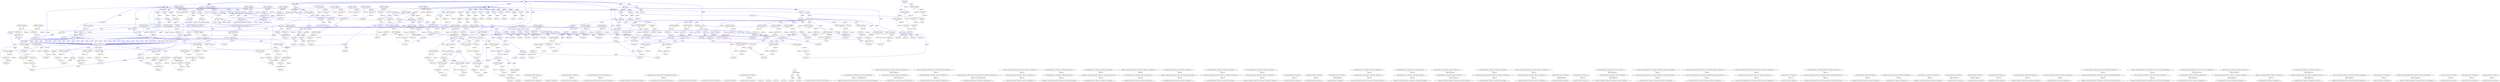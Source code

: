 digraph G
{
rankdir=BT;
node[color=black,fontsize=12];
"FIA_ATD.1"
"FIA_UAU.6"
"FIA_UAU.5"
"FIA_UAU.4"
"FIA_UAU.3"
"FIA_UAU.2"
"FIA_SOS.2"
"FMT_SAE.1"
"FIA_SOS"
"FIA_USB"
"FIA_ATD"
"FIA_UAU.1"
"FIA_UAU"
"FIA_AFL.1"
"FIA_AFL"
"FDP_UIT.3"
"FIA_SOS.1"
"FMT_SMF.1"
"FPT_ITC.1"
"FMT_REV.1"
"FMT_REV"
"FMT_MTD.3"
"FMT_MTD.2"
"FMT_MSA.4"
"FIA_UAU.7"
"FMT_MSA.1"
"FIA_UID.2"
"FMT_SMF"
"FMT_SMR.1"
"FMT_SMR"
"FMT_MOF.1"
"FMT_MOF"
"FIA_USB.1"
"FDP_UCT"
"FMT_MSA.2"
"FDP_IFF.1"
"FDP_UIT.2"
"FTP_ITC.1"
"FTP_ITC"
"FTP"
"FDP_IFF.6"
"FDP_IFF.5"
"FTP_TRP.1"
"FDP_IFF.2"
"FPT_TDC"
"FDP_IFC.2"
"FDP_IFC.1"
"FDP_IFC"
"FDP_ETC.2"
"FDP_ETC.1"
"FDP_ETC"
"FDP_DAU.2"
"FDP_IFF.3"
"FDP_RIP.1"
"FMT_SMR.2"
"FDP_SDI.2"
"FDP_SDI.1"
"FDP_SDI"
"FDP_ROL.2"
"FDP_ROL.1"
"FTP_TRP"
"FDP_RIP.2"
"FDP_UCT.1"
"FDP_RIP"
"FDP_ITT.1"
"FDP_ITT.4"
"FDP_ITT.3"
"FDP_ITT.2"
"FDP_ITT"
"FPT_TDC.1"
"FDP_ROL"
"FAU_STG.2_a"
"FCO_NRO.2_a"
"FCO_NRO.1_depends"
"FCO_NRO.1_a"
"FAU_STG.4_depends"
"FAU_STG.4_a"
"FAU_STG.3_depends"
"FMT_SAE"
"FAU_STG.2_depends"
"FCO_NRR.1_depends"
"FAU_STG.1_depends"
"FAU_STG.1_a"
"FAU_GEN.1(FMT_MTD.1->FAU_GEN.1)"
"FMT_MTD.1(FMT_MTD.1->FAU_GEN.1)"
"(FMT_MTD.1->FAU_GEN.1)"
"FMT_MTD.1(FAU_GEN.1->FMT_MTD.1)"
"FAU_STG.3_a"
"[FCS_CKM.2 OR FCS_COP.1]([FCS_CKM.2 OR FCS_COP.1]->FCS_CKM.4)"
"([FDP_ITC.1 OR FDP_ITC.2 OR FCS_CKM.1]->FCS_CKM.4)"
"[FDP_ITC.1 OR FDP_ITC.2 OR FCS_CKM.1]"
"FCS_CKM.2_depends"
"FCS_CKM.2_a"
"[FCS_CKM.2 OR FCS_COP.1](FCS_CKM.4->[FCS_CKM.2 OR FCS_COP.1])"
"FCS_CKM.4(FCS_CKM.4->[FCS_CKM.2 OR FCS_COP.1])"
"FCO_NRO.2_depends"
"FCS_CKM.4([FCS_CKM.2 OR FCS_COP.1]->FCS_CKM.4)"
"FCO_NRR.1_a"
"([FCS_CKM.2 OR FCS_COP.1]->FCS_CKM.4)"
"[FCS_CKM.2 OR FCS_COP.1]"
"FCS_CKM.1_depends"
"FCS_CKM.1_a"
"FCO_NRR.2_depends"
"FCO_NRR.2_a"
"FAU_SEL.1_depends"
"(FCS_CKM.4->[FCS_CKM.2 OR FCS_COP.1])"
"FPR_PSE.2"
"FAU_GEN.1(FAU_GEN.1->FMT_MTD.1)"
"FPR_UNO.3"
"FPR_UNO.2"
"FPR_UNO.1"
"FPR_UNO"
"FPR_UNL.1"
"FPT_FLS"
"FPR_PSE.3"
"FPT_FLS.1"
"FPR_PSE.1"
"FPR_PSE"
"FPR_ANO.2"
"FPR_ANO.1"
"FPR_ANO"
"FPR"
"FMT_SMR.3"
"FPR_UNL"
"FAU_SAA.2_depends"
"FMT_MSA.3"
"FAU_SEL.1_a"
"FAU_SAR.3_depends"
"FAU_SAR.3_a"
"FAU_SAR.2_depends"
"FAU_SAR.2_a"
"FPR_UNO.4"
"FAU_SAR.1_a"
"(FAU_GEN.1->FMT_MTD.1)"
"FAU_SAA.2_a"
"FAU_SAA.1_depends"
"FAU_SAA.1_a"
"FAU_GEN.1(FIA_UID.1->FAU_GEN.1)"
"FPT_ITC"
"FPT_ITA.1"
"FPT_ITA"
"FAU_SAR.1_depends"
"FTA_LSA"
"FTA_SSL.3"
"FTA_SSL.2"
"FTA_SSL.1"
"FTA_SSL"
"FTA_MCS.2"
"FTA_MCS.1"
"FDP_DAU.1"
"FTA_LSA.1"
"FTA_TAB.1"
"FTA"
"FRU_RSA.2"
"FRU_RSA.1"
"FRU_RSA"
"FRU_PRS.2"
"FRU_PRS.1"
"FTA_MCS"
"FTR_ITC.1"
"FAU_ARP.1_a"
"FPT_TRP.1"
"FPT_TRP"
"FTP_TPR.1"
"FTP_TPR"
"ADV_SPM.1"
"FTA_SSL.4"
"ADV"
"FTA_TAB"
"FTR_ITC"
"FTR"
"FTA_TSE.1"
"FTA_TSE"
"FTA_TAH.1"
"FTA_TAH"
"FRU_FLT.1"
"ADV_SPM"
"FPT_PHP"
"FRU_PRS"
"FPT_RCV.3"
"FPT_RCV.2"
"FPT_RCV.1"
"FPT_RCV"
"FPT_PHP.3"
"A"
"FPT_PHP.1"
"AGD"
"FPT_ITT.3"
"FPT_ITT.2"
"FPT_ITT.1"
"FPT_ITT"
"FPT_ITI.2"
"FPT_ITI.1"
"FPT_ITI"
"FPT_PHP.2"
"FPT_TEE"
"FAU_GEN.1_depends"
"FRU_FLT"
"FRU"
"FPT_TST.1"
"FPT_TST"
"FPT_TRC.1"
"FPT_RCV.4"
"FPT_TEE.1"
"FRU_FLT.2"
"FPT_SSP.2"
"FPT_SSP.1"
"FPT_SSP"
"FPT_RPL.1"
"FPT_RPL"
"AGD_OPE.1"
"AGD_OPE"
"FPT_TRC"
"FAU_STG.3"
"FAU_SEL"
"FCO_NRR.1"
"FCO_NRR"
"FCO_NRO.2"
"FCO_NRO.1"
"FCO_NRO"
"FCS"
"FAU_STG.4"
"FCS_CKM"
"FAU_STG.2"
"FAU_STG.1"
"FAU_STG"
"FMT_MTD.1"
"FMT_MTD"
"FMT"
"FAU_ARP.1_depends"
"FCO"
"FDP_ITC.1"
"(FCS_CKM.4->[FDP_ITC.1 OR FDP_ITC.2 OR FCS_CKM.1])"
"FMT_MSA"
"FDP_ACF.1"
"FDP_ACF"
"FDP_ACC.2"
"FDP_ACC.1"
"FCO_NRR.2"
"FDP_ITC.2"
"FAU_SAR.3"
"FDP_ITC"
"FCS_COP.1"
"FCS_COP"
"FCS_CKM.4"
"FCS_CKM.3"
"FCS_CKM.2"
"FCS_CKM.1"
"FDP_ACC"
"FIA_UID.1(FIA_UID.1->FAU_GEN.1)"
"FAU_SEL.1"
"FAU"
"FDP_UIT.1"
"FDP_UIT"
"FDP_IFF.4"
"FDP_IFF"
"FPT_ITT"->"FPT"[color=blue,label="approx"];
"FPT_ITI"->"FPT"[color=blue,label="approx"];
"FPT_ITC"->"FPT"[color=blue,label="approx"];
"FPT_ITA"->"FPT"[color=blue,label="approx"];
"FPR_UNL"->"FPR"[color=blue,label="approx"];
"FDP_IFF.2"->"FDP_IFF.1"[color=blue,label="approx"];
"FPT_FLS"->"FPT"[color=blue,label="approx"];
"FPR_UNO"->"FPR"[color=blue,label="approx"];
"FDP_IFC.1"->"FDP_IFC"[color=blue,label="approx"];
"[FDP_ACC.1 OR FDP_IFC.1]"->"FDP_ACC.1"[color=blue,label="approx"];
"[FDP_ACC.1 OR FDP_IFC.1]"->"FDP_IFC.1"[color=blue,label="approx"];
"FDP_ETC.1_depends"->"[FDP_ACC.1 OR FDP_IFC.1]"[color=blue,label="approx"];
"FDP_ETC.2"->"FDP_ETC"[color=blue,label="approx"];
"FPT_TST"->"FPT"[color=blue,label="approx"];
"FPT_TRC"->"FPT"[color=blue,label="approx"];
"FPT_TEE"->"FPT"[color=blue,label="approx"];
"[FDP_ACC.1 OR FDP_IFC.1]"->"FDP_ACC.1"[color=blue,label="approx"];
"FDP_IFC.1_depends"->"FDP_IFF.1"[color=blue,label="approx"];
"FDP_ETC.2_depends"->"[FDP_ACC.1 OR FDP_IFC.1]"[color=blue,label="approx"];
"FDP_IFF.1"->"FDP_IFF"[color=blue,label="approx"];
"FPT_SSP"->"FPT"[color=blue,label="approx"];
"FPT_RPL"->"FPT"[color=blue,label="approx"];
"AGD_OPE"->"AGD"[color=blue,label="approx"];
"FPR_PSE"->"FPR"[color=blue,label="approx"];
"FDP_IFC.2"->"FDP_IFC.1"[color=blue,label="approx"];
"AGD"->"A"[color=blue,label="approx"];
"FPT_RCV"->"FPT"[color=blue,label="approx"];
"FPT_PHP"->"FPT"[color=blue,label="approx"];
"FDP_IFC.2_depends"->"FDP_IFF.1"[color=blue,label="approx"];
"[FDP_ACC.1 OR FDP_IFC.1]"->"FDP_IFC.1"[color=blue,label="approx"];
"[FDP_ACC.1 OR FDP_IFC.1]"->"FDP_ACC.1"[color=blue,label="approx"];
"FMT_MOF"->"FMT"[color=blue,label="approx"];
"FDP_ITT"->"FDP"[color=blue,label="approx"];
"[FDP_ACC.1 OR FDP_IFC.1]"->"FDP_ACC.1"[color=blue,label="approx"];
"[FDP_ACC.1 OR FDP_IFC.1]"->"FDP_IFC.1"[color=blue,label="approx"];
"FPT_TDC"->"FPT"[color=blue,label="approx"];
"FTP_TRP"->"FTP"[color=blue,label="approx"];
"FDP_ITC.2"->"FDP_ITC"[color=blue,label="approx"];
"FTP_ITC"->"FTP"[color=blue,label="approx"];
"FDP_ROL"->"FDP"[color=blue,label="approx"];
"FDP_IFC"->"FDP"[color=blue,label="approx"];
"FDP_ITC.1"->"FDP_ITC"[color=blue,label="approx"];
"[FDP_ACC.1 OR FDP_IFC.1]"->"FDP_IFC.1"[color=blue,label="approx"];
"[FTP_ITC.1 OR FTP_TRP.1]"->"FTP_ITC.1"[color=blue,label="approx"];
"[FTP_ITC.1 OR FTP_TRP.1]"->"FTP_TRP.1"[color=blue,label="approx"];
"FDP_ETC"->"FDP"[color=blue,label="approx"];
"FDP_DAU"->"FDP"[color=blue,label="approx"];
"FMT_MSA"->"FMT"[color=blue,label="approx"];
"FDP_ACF"->"FDP"[color=blue,label="approx"];
"FDP_ACC"->"FDP"[color=blue,label="approx"];
"FDP_ITC"->"FDP"[color=blue,label="approx"];
"FTP"->"F"[color=blue,label="approx"];
"FDP_IFF.5"->"FDP_IFF.4"[color=blue,label="approx"];
"FPR"->"F"[color=blue,label="approx"];
"FDP_IFF.3"->"FDP_IFF"[color=blue,label="approx"];
"FMT_SAE"->"FMT"[color=blue,label="approx"];
"FMT_REV"->"FMT"[color=blue,label="approx"];
"FMT_SMF"->"FMT"[color=blue,label="approx"];
"FDP_IFF.3_depends"->"FDP_IFC.1"[color=blue,label="approx"];
"FDP_IFF.4"->"FDP_IFF.3"[color=blue,label="approx"];
"FMT_SMR"->"FMT"[color=blue,label="approx"];
"FDP_RIP"->"FDP"[color=blue,label="approx"];
"FDP_IFF.4_depends"->"FDP_IFC.1"[color=blue,label="approx"];
"FPR_ANO"->"FPR"[color=blue,label="approx"];
"FIA_SOS"->"FIA"[color=blue,label="approx"];
"FIA_ATD"->"FIA"[color=blue,label="approx"];
"FIA_UAU"->"FIA"[color=blue,label="approx"];
"FDP_IFF.5_depends"->"FDP_IFC.1"[color=blue,label="approx"];
"FDP_IFF.6"->"FDP_IFF"[color=blue,label="approx"];
"FIA_AFL"->"FIA"[color=blue,label="approx"];
"FDP_UCT"->"FDP"[color=blue,label="approx"];
"FDP_SDI"->"FDP"[color=blue,label="approx"];
"FDP_IFF.6_depends"->"FDP_IFC.1"[color=blue,label="approx"];
"FIA_USB"->"FIA"[color=blue,label="approx"];
"[FDP_ITC.1 OR FDP_ITC.2 OR FCS_CKM.1]"->"FDP_ITC.1"[color=blue,label="approx"];
"FTA_TAH"->"FTA"[color=blue,label="approx"];
"FAU_SAR.1_depends"->"FAU_GEN.1"[color=blue,label="approx"];
"[FCS_CKM.2 OR FCS_COP.1]"->"FCS_CKM.2"[color=blue,label="approx"];
"[FCS_CKM.2 OR FCS_COP.1]"->"FCS_COP.1"[color=blue,label="approx"];
"FAU_SAR.1"->"FAU_SAR"[color=blue,label="approx"];
"FCS_CKM.2"->"FCS_CKM"[color=blue,label="approx"];
"FAU_SAA.4"->"FAU_SAA.3"[color=blue,label="approx"];
"FCS_CKM.1"->"FCS_CKM"[color=blue,label="approx"];
"FAU_SAA.2_depends"->"FIA_UID.1"[color=blue,label="approx"];
"FCO_NRR.2_depends"->"FIA_UID.1"[color=blue,label="approx"];
"[FDP_ITC.1 OR FDP_ITC.2 OR FCS_CKM.1]"->"FDP_ITC.2"[color=blue,label="approx"];
"[FDP_ITC.1 OR FDP_ITC.2 OR FCS_CKM.1]"->"FCS_CKM.1"[color=blue,label="approx"];
"FAU_SAA.2"->"FAU_SAA"[color=blue,label="approx"];
"FCS_CKM.3"->"FCS_CKM"[color=blue,label="approx"];
"FAU_SAA.1_depends"->"FAU_GEN.1"[color=blue,label="approx"];
"FAU_SAA.1"->"FAU_SAA"[color=blue,label="approx"];
"[FDP_ITC.1 OR FDP_ITC.2 OR FCS_CKM.1]"->"FDP_ITC.1"[color=blue,label="approx"];
"[FDP_ITC.1 OR FDP_ITC.2 OR FCS_CKM.1]"->"FDP_ITC.2"[color=blue,label="approx"];
"FAU_SAA.3"->"FAU_SAA"[color=blue,label="approx"];
"FAU_STG.1"->"FAU_STG"[color=blue,label="approx"];
"FAU_STG.4"->"FAU_STG.3"[color=blue,label="approx"];
"FAU_STG.3"->"FAU_STG"[color=blue,label="approx"];
"FAU_STG.2_depends"->"FAU_GEN.1"[color=blue,label="approx"];
"FAU_STG.4_depends"->"FAU_STG.1"[color=blue,label="approx"];
"FCO_NRO.1"->"FCO_NRO"[color=blue,label="approx"];
"FAU_STG.2"->"FAU_STG.1"[color=blue,label="approx"];
"FAU_STG.1_depends"->"FAU_GEN.1"[color=blue,label="approx"];
"FAU_SAR.2"->"FAU_SAR"[color=blue,label="approx"];
"FCO_NRO.2"->"FCO_NRO.1"[color=blue,label="approx"];
"FAU_GEN.2"->"FAU_GEN"[color=blue,label="approx"];
"FCO_NRO.2_depends"->"FIA_UID.1"[color=blue,label="approx"];
"FCO_NRR.1"->"FCO_NRR"[color=blue,label="approx"];
"FAU_SEL.1"->"FAU_SEL"[color=blue,label="approx"];
"FAU_SAR.3_depends"->"FAU_SAR.1"[color=blue,label="approx"];
"FCO_NRR.1_depends"->"FIA_UID.1"[color=blue,label="approx"];
"FCO_NRR.2"->"FCO_NRR.1"[color=blue,label="approx"];
"FAU_SAR.3"->"FAU_SAR"[color=blue,label="approx"];
"FAU_SAR.2_depends"->"FAU_SAR.1"[color=blue,label="approx"];
"FCO_NRO.1_depends"->"FIA_UID.1"[color=blue,label="approx"];
"FDP_DAU.1"->"FDP_DAU"[color=blue,label="approx"];
"FTR"->"F"[color=blue,label="approx"];
"FDP_ACC.2_depends"->"FDP_ACF.1"[color=blue,label="approx"];
"FDP_ACF.1"->"FDP_ACF"[color=blue,label="approx"];
"FIA_UID"->"FIA"[color=blue,label="approx"];
"FTA_TSE"->"FTA"[color=blue,label="approx"];
"FCS_COP"->"FCS"[color=blue,label="approx"];
"FTA_TAB"->"FTA"[color=blue,label="approx"];
"[FDP_ITC.1 OR FDP_ITC.2 OR FCS_CKM.1]"->"FCS_CKM.1"[color=blue,label="approx"];
"FTA_MCS"->"FTA"[color=blue,label="approx"];
"FDP_ACC.2"->"FDP_ACC.1"[color=blue,label="approx"];
"FDP_DAU.2"->"FDP_DAU.1"[color=blue,label="approx"];
"FTA_LSA"->"FTA"[color=blue,label="approx"];
"FTA"->"F"[color=blue,label="approx"];
"FRU_RSA"->"FRU"[color=blue,label="approx"];
"FDP_DAU.2_depends"->"FIA_UID.1"[color=blue,label="approx"];
"FDP_ETC.1"->"FDP_ETC"[color=blue,label="approx"];
"FRU_PRS"->"FRU"[color=blue,label="approx"];
"FRU_FLT"->"FRU"[color=blue,label="approx"];
"FTA_SSL"->"FTA"[color=blue,label="approx"];
"[FDP_ITC.1 OR FDP_ITC.2 OR FCS_CKM.1]"->"FDP_ITC.2"[color=blue,label="approx"];
"FRU"->"F"[color=blue,label="approx"];
"FAU_GEN.1_depends"->"FPT_STM.1"[color=blue,label="approx"];
"[FDP_ITC.1 OR FDP_ITC.2 OR FCS_CKM.1]"->"FDP_ITC.1"[color=blue,label="approx"];
"[FDP_ITC.1 OR FDP_ITC.2 OR FCS_CKM.1]"->"FDP_ITC.2"[color=blue,label="approx"];
"[FDP_ITC.1 OR FDP_ITC.2 OR FCS_CKM.1]"->"FCS_CKM.1"[color=blue,label="approx"];
"FCS_CKM.4_depends"->"[FDP_ITC.1 OR FDP_ITC.2 OR FCS_CKM.1]"[color=blue,label="approx"];
"FCS_COP.1"->"FCS_COP"[color=blue,label="approx"];
"FAU_GEN.1"->"FAU_GEN"[color=blue,label="approx"];
"FTR_ITC"->"FTR"[color=blue,label="approx"];
"[FDP_ITC.1 OR FDP_ITC.2 OR FCS_CKM.1]"->"FDP_ITC.1"[color=blue,label="approx"];
"ADV"->"A"[color=blue,label="approx"];
"[FDP_ITC.1 OR FDP_ITC.2 OR FCS_CKM.1]"->"FCS_CKM.1"[color=blue,label="approx"];
"FAU_ARP.1"->"FAU_ARP"[color=blue,label="approx"];
"FDP_ACC.1"->"FDP_ACC"[color=blue,label="approx"];
"FPT_TRP"->"FPT"[color=blue,label="approx"];
"FTP_TPR"->"FTP"[color=blue,label="approx"];
"ADV_SPM"->"ADV"[color=blue,label="approx"];
"FDP_ACC.1_depends"->"FDP_ACF.1"[color=blue,label="approx"];
"FCS_CKM.4"->"FCS_CKM"[color=blue,label="approx"];
"FAU_ARP.1_depends"->"FAU_SAA.1"[color=blue,label="approx"];
"FPT_ITT.3_depends"->"FPT_ITT.1"[color=blue,label="approx"];
"FAU_SEL"->"FAU"[color=blue,label="approx"];
"FPT_PHP.2_depends"->"FMT_MOF.1"[color=blue,label="approx"];
"FIA_UAU.2_depends"->"FIA_UID.1"[color=blue,label="approx"];
"FIA_UAU.3"->"FIA_UAU"[color=blue,label="approx"];
"FIA_UAU.4"->"FIA_UAU"[color=blue,label="approx"];
"FIA_UAU.5"->"FIA_UAU"[color=blue,label="approx"];
"FIA_UAU.6"->"FIA_UAU"[color=blue,label="approx"];
"FIA_UAU.7"->"FIA_UAU"[color=blue,label="approx"];
"FIA_UAU.2"->"FIA_UAU.1"[color=blue,label="approx"];
"FPT_PHP.1"->"FPT_PHP"[color=blue,label="approx"];
"FIA_UAU.1_depends"->"FIA_UID.1"[color=blue,label="approx"];
"FIA_UAU.7_depends"->"FIA_UAU.1"[color=blue,label="approx"];
"FIA_UID.1"->"FIA_UID"[color=blue,label="approx"];
"FIA_UID.2"->"FIA_UID.1"[color=blue,label="approx"];
"FIA_USB.1"->"FIA_USB"[color=blue,label="approx"];
"FPT_ITT.3"->"FPT_ITT"[color=blue,label="approx"];
"FPT_ITT.2"->"FPT_ITT.1"[color=blue,label="approx"];
"FIA_USB.1_depends"->"FIA_ATD.1"[color=blue,label="approx"];
"FMT_MOF.1"->"FMT_MOF"[color=blue,label="approx"];
"FPT_PHP.2"->"FPT_PHP.1"[color=blue,label="approx"];
"FPT_RCV.2_depends"->"AGD_OPE.1"[color=blue,label="approx"];
"FPT_STM.1"->"FPT_STM"[color=blue,label="approx"];
"FPT_SSP.2_depends"->"FPT_ITT.1"[color=blue,label="approx"];
"FPT_SSP.2"->"FPT_SSP.1"[color=blue,label="approx"];
"FPT_SSP.1_depends"->"FPT_ITT.1"[color=blue,label="approx"];
"FPT_SSP.1"->"FPT_SSP"[color=blue,label="approx"];
"FPT_RPL.1"->"FPT_RPL"[color=blue,label="approx"];
"FPT_RCV.4"->"FPT_RCV"[color=blue,label="approx"];
"FPT_RCV.3_depends"->"AGD_OPE.1"[color=blue,label="approx"];
"FPT_PHP.3"->"FPT_PHP"[color=blue,label="approx"];
"FIA_AFL.1"->"FIA_AFL"[color=blue,label="approx"];
"FPT_ITI.1"->"FPT_ITI"[color=blue,label="approx"];
"FPT_RCV.2"->"FPT_RCV.1"[color=blue,label="approx"];
"FIA_AFL.1_depends"->"FIA_UAU.1"[color=blue,label="approx"];
"FIA_ATD.1"->"FIA_ATD"[color=blue,label="approx"];
"FIA_SOS.1"->"FIA_SOS"[color=blue,label="approx"];
"FIA_SOS.2"->"FIA_SOS"[color=blue,label="approx"];
"FIA_UAU.1"->"FIA_UAU"[color=blue,label="approx"];
"FPT_RCV.1_depends"->"AGD_OPE.1"[color=blue,label="approx"];
"FPT_RCV.1"->"FPT_RCV"[color=blue,label="approx"];
"FPT_RCV.3"->"FPT_RCV.2"[color=blue,label="approx"];
"FMT_REV.1_depends"->"FMT_SMR.1"[color=blue,label="approx"];
"[FDP_ACC.1 OR FDP_IFC.1]"->"FDP_ACC.1"[color=blue,label="approx"];
"[FDP_ACC.1 OR FDP_IFC.1]"->"FDP_IFC.1"[color=blue,label="approx"];
"FMT_SMR.3"->"FMT_SMR"[color=blue,label="approx"];
"FMT_SMR.2_depends"->"FIA_UID.1"[color=blue,label="approx"];
"FMT_SMR.2"->"FMT_SMR.1"[color=blue,label="approx"];
"FMT_SMR.1_depends"->"FIA_UID.1"[color=blue,label="approx"];
"FMT_SMR.1"->"FMT_SMR"[color=blue,label="approx"];
"FMT_SMF.1"->"FMT_SMF"[color=blue,label="approx"];
"FPT_ITT.1"->"FPT_ITT"[color=blue,label="approx"];
"FMT_MSA.3"->"FMT_MSA"[color=blue,label="approx"];
"FMT_MSA.2"->"FMT_MSA"[color=blue,label="approx"];
"FMT_REV.1"->"FMT_REV"[color=blue,label="approx"];
"FMT_MTD.3_depends"->"FMT_MTD.1"[color=blue,label="approx"];
"FMT_MSA.4"->"FMT_MSA"[color=blue,label="approx"];
"FMT_MTD.3"->"FMT_MTD"[color=blue,label="approx"];
"[FDP_ACC.1 OR FDP_IFC.1]"->"FDP_ACC.1"[color=blue,label="approx"];
"[FDP_ACC.1 OR FDP_IFC.1]"->"FDP_IFC.1"[color=blue,label="approx"];
"FMT_MSA.4_depends"->"[FDP_ACC.1 OR FDP_IFC.1]"[color=blue,label="approx"];
"FMT_MTD.1"->"FMT_MTD"[color=blue,label="approx"];
"FMT_SAE.1"->"FMT_SAE"[color=blue,label="approx"];
"FPR_UNO.2"->"FPR_UNO.1"[color=blue,label="approx"];
"FPT_TDC.1"->"FPT_TDC"[color=blue,label="approx"];
"FPT_ITC.1"->"FPT_ITC"[color=blue,label="approx"];
"FPT_ITA.1"->"FPT_ITA"[color=blue,label="approx"];
"FMT_MSA.1"->"FMT_MSA"[color=blue,label="approx"];
"FPT_FLS.1"->"FPT_FLS"[color=blue,label="approx"];
"FPR_UNO.4"->"FPR_UNO"[color=blue,label="approx"];
"FPR_UNO.3_depends"->"FPR_UNO.1"[color=blue,label="approx"];
"[FDP_ACC.1 OR FDP_IFC.1]"->"FDP_ACC.1"[color=blue,label="approx"];
"FMT_SMR.3_depends"->"FMT_SMR.1"[color=blue,label="approx"];
"FPR_UNO.3"->"FPR_UNO"[color=blue,label="approx"];
"FPR_ANO.1"->"FPR_ANO"[color=blue,label="approx"];
"FPR_UNO.1"->"FPR_UNO"[color=blue,label="approx"];
"FPR_UNL.1"->"FPR_UNL"[color=blue,label="approx"];
"FPR_PSE.3"->"FPR_PSE.1"[color=blue,label="approx"];
"FPR_PSE.2_depends"->"FIA_UID.1"[color=blue,label="approx"];
"FAU_STG.3_depends"->"FAU_STG.1"[color=blue,label="approx"];
"FPR_PSE.2"->"FPR_PSE.1"[color=blue,label="approx"];
"FPR_PSE.1"->"FPR_PSE"[color=blue,label="approx"];
"FPR_ANO.2"->"FPR_ANO.1"[color=blue,label="approx"];
"FPT_ITI.2"->"FPT_ITI.1"[color=blue,label="approx"];
"[FDP_ACC.1 OR FDP_IFC.1]"->"FDP_IFC.1"[color=blue,label="approx"];
"FDP_RIP.2"->"FDP_RIP.1"[color=blue,label="approx"];
"FAU"->"F"[color=blue,label="approx"];
"FDP_ITT.4"->"FDP_ITT.3"[color=blue,label="approx"];
"FDP_UIT"->"FDP"[color=blue,label="approx"];
"FDP_IFF"->"FDP"[color=blue,label="approx"];
"FDP"->"F"[color=blue,label="approx"];
"[FDP_ACC.1 OR FDP_IFC.1]"->"FDP_ACC.1"[color=blue,label="approx"];
"[FDP_ACC.1 OR FDP_IFC.1]"->"FDP_IFC.1"[color=blue,label="approx"];
"FTP_TRP.1"->"FTP_TRP"[color=blue,label="approx"];
"FTA_SSL.4"->"FTA_SSL"[color=blue,label="approx"];
"FDP_RIP.1"->"FDP_RIP"[color=blue,label="approx"];
"[FDP_ACC.1 OR FDP_IFC.1]"->"FDP_ACC.1"[color=blue,label="approx"];
"FDP_ROL.1"->"FDP_ROL"[color=blue,label="approx"];
"FTA_TSE.1"->"FTA_TSE"[color=blue,label="approx"];
"FTA_TAH.1"->"FTA_TAH"[color=blue,label="approx"];
"FTA_TAB.1"->"FTA_TAB"[color=blue,label="approx"];
"[FDP_ACC.1 OR FDP_IFC.1]"->"FDP_ACC.1"[color=blue,label="approx"];
"[FDP_ACC.1 OR FDP_IFC.1]"->"FDP_IFC.1"[color=blue,label="approx"];
"FDP_ROL.1_depends"->"[FDP_ACC.1 OR FDP_IFC.1]"[color=blue,label="approx"];
"[FDP_ACC.1 OR FDP_IFC.1]"->"FDP_IFC.1"[color=blue,label="approx"];
"FTP_ITC.1"->"FTP_ITC"[color=blue,label="approx"];
"FDP_ITT.1_depends"->"[FDP_ACC.1 OR FDP_IFC.1]"[color=blue,label="approx"];
"FCS"->"F"[color=blue,label="approx"];
"FCO_NRR"->"FCO"[color=blue,label="approx"];
"FCO_NRO"->"FCO"[color=blue,label="approx"];
"FCO"->"F"[color=blue,label="approx"];
"FDP_ITT.1"->"FDP_ITT"[color=blue,label="approx"];
"FAU_STG"->"FAU"[color=blue,label="approx"];
"FMT_MTD"->"FMT"[color=blue,label="approx"];
"FMT"->"F"[color=blue,label="approx"];
"FAU_ARP"->"FAU"[color=blue,label="approx"];
"[FDP_ACC.1 OR FDP_IFC.1]"->"FDP_IFC.1"[color=blue,label="approx"];
"[FDP_ACC.1 OR FDP_IFC.1]"->"FDP_IFC.1"[color=blue,label="approx"];
"FDP_ITT.2"->"FDP_ITT.1"[color=blue,label="approx"];
"FAU_SAR"->"FAU"[color=blue,label="approx"];
"FIA"->"F"[color=blue,label="approx"];
"FPT_STM"->"FPT"[color=blue,label="approx"];
"FDP_ITT.3"->"FDP_ITT"[color=blue,label="approx"];
"FPT"->"F"[color=blue,label="approx"];
"FAU_GEN"->"FAU"[color=blue,label="approx"];
"FAU_SAA"->"FAU"[color=blue,label="approx"];
"FTA_SSL.3"->"FTA_SSL"[color=blue,label="approx"];
"[FDP_ACC.1 OR FDP_IFC.1]"->"FDP_ACC.1"[color=blue,label="approx"];
"FRU_FLT.2"->"FRU_FLT.1"[color=blue,label="approx"];
"FDP_UIT.2"->"FDP_UIT"[color=blue,label="approx"];
"FTA_MCS.1"->"FTA_MCS"[color=blue,label="approx"];
"FTA_LSA.1"->"FTA_LSA"[color=blue,label="approx"];
"FRU_RSA.2"->"FRU_RSA.1"[color=blue,label="approx"];
"[FDP_ACC.1 OR FDP_IFC.1]"->"FDP_ACC.1"[color=blue,label="approx"];
"[FDP_ACC.1 OR FDP_IFC.1]"->"FDP_IFC.1"[color=blue,label="approx"];
"FRU_RSA.1"->"FRU_RSA"[color=blue,label="approx"];
"FRU_PRS.2"->"FRU_PRS.1"[color=blue,label="approx"];
"FDP_ROL.2"->"FDP_ROL.1"[color=blue,label="approx"];
"FRU_FLT.2_depends"->"FPT_FLS.1"[color=blue,label="approx"];
"[FTP_ITC.1 OR FTP_TRP.1]"->"FTP_ITC.1"[color=blue,label="approx"];
"FRU_FLT.1_depends"->"FPT_FLS.1"[color=blue,label="approx"];
"FRU_FLT.1"->"FRU_FLT"[color=blue,label="approx"];
"FPT_TST.1"->"FPT_TST"[color=blue,label="approx"];
"FPT_TRC.1_depends"->"FPT_ITT.1"[color=blue,label="approx"];
"FDP_UIT.3"->"FDP_UIT.2"[color=blue,label="approx"];
"FPT_TRC.1"->"FPT_TRC"[color=blue,label="approx"];
"FPT_TEE.1"->"FPT_TEE"[color=blue,label="approx"];
"FCS_CKM"->"FCS"[color=blue,label="approx"];
"FRU_PRS.1"->"FRU_PRS"[color=blue,label="approx"];
"[FTP_ITC.1 OR FTP_TRP.1]"->"FTP_TRP.1"[color=blue,label="approx"];
"FTA_SSL.2_depends"->"FIA_UAU.1"[color=blue,label="approx"];
"[FDP_ACC.1 OR FDP_IFC.1]"->"FDP_ACC.1"[color=blue,label="approx"];
"[FDP_ACC.1 OR FDP_IFC.1]"->"FDP_IFC.1"[color=blue,label="approx"];
"FDP_ROL.2_depends"->"[FDP_ACC.1 OR FDP_IFC.1]"[color=blue,label="approx"];
"FDP_SDI.1"->"FDP_SDI"[color=blue,label="approx"];
"FDP_SDI.2"->"FDP_SDI.1"[color=blue,label="approx"];
"FDP_UCT.1"->"FDP_UCT"[color=blue,label="approx"];
"FTA_SSL.2"->"FTA_SSL"[color=blue,label="approx"];
"FTA_MCS.1_depends"->"FIA_UID.1"[color=blue,label="approx"];
"[FTP_ITC.1 OR FTP_TRP.1]"->"FTP_ITC.1"[color=blue,label="approx"];
"[FTP_ITC.1 OR FTP_TRP.1]"->"FTP_TRP.1"[color=blue,label="approx"];
"[FDP_ACC.1 OR FDP_IFC.1]"->"FDP_ACC.1"[color=blue,label="approx"];
"[FDP_ACC.1 OR FDP_IFC.1]"->"FDP_IFC.1"[color=blue,label="approx"];
"FTA_SSL.1"->"FTA_SSL"[color=blue,label="approx"];
"FDP_UIT.1"->"FDP_UIT"[color=blue,label="approx"];
"FTA_MCS.2_depends"->"FIA_UID.1"[color=blue,label="approx"];
"FTA_MCS.2"->"FTA_MCS.1"[color=blue,label="approx"];
"[FDP_ACC.1 OR FDP_IFC.1]"->"FDP_ACC.1"[color=blue,label="approx"];
"[FDP_ACC.1 OR FDP_IFC.1]"->"FDP_IFC.1"[color=blue,label="approx"];
"[FDP_ACC.1 OR FDP_IFC.1]"->"FDP_ACC.1"[color=blue,label="approx"];
"FTA_SSL.1_depends"->"FIA_UAU.1"[color=blue,label="approx"];
"FDP_UIT.2"->"FDP_UIT.2_depends"[color=red,label="consist of"];
"FTA_SSL.2"->"FTA_SSL.2_a"[color=red,label="consist of"];
"FDP_UCT.1"->"FDP_UCT.1_depends"[color=red,label="consist of"];
"FTA_SSL.1"->"FTA_SSL.1_depends"[color=red,label="consist of"];
"FTA_SSL.1"->"FTA_SSL.1_a"[color=red,label="consist of"];
"FDP_UIT.1"->"FDP_UIT.1_a"[color=red,label="consist of"];
"FDP_UIT.1"->"FDP_UIT.1_depends"[color=red,label="consist of"];
"FTA_MCS.2"->"FTA_MCS.2_depends"[color=red,label="consist of"];
"FTA_MCS.2"->"FTA_MCS.2_a"[color=red,label="consist of"];
"FTA_MCS.1"->"FTA_MCS.1_depends"[color=red,label="consist of"];
"FPT_SSP.1"->"FPT_SSP.1_depends"[color=red,label="consist of"];
"FDP_UIT.2"->"FDP_UIT.2_a"[color=red,label="consist of"];
"FDP_ROL.2"->"FDP_ROL.2_depends"[color=red,label="consist of"];
"FRU_FLT.2"->"FRU_FLT.2_depends"[color=red,label="consist of"];
"FRU_FLT.2"->"FRU_FLT.2_a"[color=red,label="consist of"];
"FRU_FLT.1"->"FRU_FLT.1_depends"[color=red,label="consist of"];
"FRU_FLT.1"->"FRU_FLT.1_a"[color=red,label="consist of"];
"FPT_TRC.1"->"FPT_TRC.1_depends"[color=red,label="consist of"];
"FPT_TRC.1"->"FPT_TRC.1_a"[color=red,label="consist of"];
"FDP_UIT.3"->"FDP_UIT.3_a"[color=red,label="consist of"];
"FDP_UIT.3"->"FDP_UIT.3_depends"[color=red,label="consist of"];
"FPT_SSP.2"->"FPT_SSP.2_depends"[color=red,label="consist of"];
"FDP_IFF.3"->"FDP_IFF.3_a"[color=red,label="consist of"];
"FTA_MCS.1"->"FTA_MCS.1_a"[color=red,label="consist of"];
"FDP_ITT.1"->"FDP_ITT.1_depends"[color=red,label="consist of"];
"FDP_IFF.3"->"FDP_IFF.3_depends"[color=red,label="consist of"];
"FDP_IFF.4"->"FDP_IFF.4_a"[color=red,label="consist of"];
"FDP_IFF.4"->"FDP_IFF.4_depends"[color=red,label="consist of"];
"FDP_IFF.5"->"FDP_IFF.5_a"[color=red,label="consist of"];
"FDP_IFF.5"->"FDP_IFF.5_depends"[color=red,label="consist of"];
"FDP_IFF.6"->"FDP_IFF.6_a"[color=red,label="consist of"];
"FDP_IFF.6"->"FDP_IFF.6_depends"[color=red,label="consist of"];
"FDP_ITC.1"->"FDP_ITC.1_a"[color=red,label="consist of"];
"FDP_ITC.1"->"FDP_ITC.1_depends"[color=red,label="consist of"];
"FDP_ITC.2"->"FDP_ITC.2_a"[color=red,label="consist of"];
"FTA_SSL.2"->"FTA_SSL.2_depends"[color=red,label="consist of"];
"FDP_ITT.1"->"FDP_ITT.1_a"[color=red,label="consist of"];
"FDP_UCT.1"->"FDP_UCT.1_a"[color=red,label="consist of"];
"FDP_ITT.2"->"FDP_ITT.2_a"[color=red,label="consist of"];
"FDP_ITT.2"->"FDP_ITT.2_depends"[color=red,label="consist of"];
"FDP_ITT.3"->"FDP_ITT.3_a"[color=red,label="consist of"];
"FDP_ITT.3"->"FDP_ITT.3_depends"[color=red,label="consist of"];
"FDP_ITT.4"->"FDP_ITT.4_a"[color=red,label="consist of"];
"FDP_ITT.4"->"FDP_ITT.4_depends"[color=red,label="consist of"];
"FDP_ROL.1"->"FDP_ROL.1_depends"[color=red,label="consist of"];
"FMT_MTD.1"->"FMT_MTD.1_depends"[color=red,label="consist of"];
"FDP_ROL.2"->"FDP_ROL.2_a"[color=red,label="consist of"];
"FPT_SSP.1"->"FPT_SSP.1_a"[color=red,label="consist of"];
"FDP_ITC.2"->"FDP_ITC.2_depends"[color=red,label="consist of"];
"FMT_SAE.1"->"FMT_SAE.1_depends"[color=red,label="consist of"];
"FPR_UNO.3"->"FPR_UNO.3_a"[color=red,label="consist of"];
"FPR_PSE.2"->"FPR_PSE.2_depends"[color=red,label="consist of"];
"FPR_PSE.2"->"FPR_PSE.2_a"[color=red,label="consist of"];
"FMT_MSA.2"->"FMT_MSA.2_a"[color=red,label="consist of"];
"FMT_MSA.2"->"FMT_MSA.2_depends"[color=red,label="consist of"];
"FMT_SMR.3"->"FMT_SMR.3_depends"[color=red,label="consist of"];
"FMT_SMR.3"->"FMT_SMR.3_a"[color=red,label="consist of"];
"FMT_SMR.2"->"FMT_SMR.2_depends"[color=red,label="consist of"];
"FMT_SMR.2"->"FMT_SMR.2_a"[color=red,label="consist of"];
"FPT_SSP.2"->"FPT_SSP.2_a"[color=red,label="consist of"];
"FMT_SMR.1"->"FMT_SMR.1_a"[color=red,label="consist of"];
"FMT_MSA.1"->"FMT_MSA.1_a"[color=red,label="consist of"];
"FMT_SAE.1"->"FMT_SAE.1_a"[color=red,label="consist of"];
"FMT_MSA.3"->"FMT_MSA.3_a"[color=red,label="consist of"];
"FMT_MSA.3"->"FMT_MSA.3_depends"[color=red,label="consist of"];
"FMT_REV.1"->"FMT_REV.1_depends"[color=red,label="consist of"];
"FMT_REV.1"->"FMT_REV.1_a"[color=red,label="consist of"];
"FMT_MTD.3"->"FMT_MTD.3_depends"[color=red,label="consist of"];
"FMT_MTD.3"->"FMT_MTD.3_a"[color=red,label="consist of"];
"FMT_MSA.4"->"FMT_MSA.4_a"[color=red,label="consist of"];
"FMT_MSA.4"->"FMT_MSA.4_depends"[color=red,label="consist of"];
"FMT_MTD.1"->"FMT_MTD.1_a"[color=red,label="consist of"];
"FMT_SMR.1"->"FMT_SMR.1_depends"[color=red,label="consist of"];
"FPT_PHP.2"->"FPT_PHP.2_depends"[color=red,label="consist of"];
"FPT_RCV.3"->"FPT_RCV.3_depends"[color=red,label="consist of"];
"FPT_RCV.3"->"FPT_RCV.3_a"[color=red,label="consist of"];
"FIA_AFL.1"->"FIA_AFL.1_a"[color=red,label="consist of"];
"FIA_AFL.1"->"FIA_AFL.1_depends"[color=red,label="consist of"];
"FPT_RCV.2"->"FPT_RCV.2_depends"[color=red,label="consist of"];
"FPT_RCV.2"->"FPT_RCV.2_a"[color=red,label="consist of"];
"FIA_UAU.1"->"FIA_UAU.1_a"[color=red,label="consist of"];
"FIA_UAU.1"->"FIA_UAU.1_depends"[color=red,label="consist of"];
"FPT_RCV.1"->"FPT_RCV.1_depends"[color=red,label="consist of"];
"FPT_RCV.1"->"FPT_RCV.1_a"[color=red,label="consist of"];
"FPR_UNO.3"->"FPR_UNO.3_depends"[color=red,label="consist of"];
"FIA_UAU.2"->"FIA_UAU.2_depends"[color=red,label="consist of"];
"FMT_MSA.1"->"FMT_MSA.1_depends"[color=red,label="consist of"];
"FPT_PHP.2"->"FPT_PHP.2_a"[color=red,label="consist of"];
"FIA_UAU.7"->"FIA_UAU.7_a"[color=red,label="consist of"];
"FIA_UAU.7"->"FIA_UAU.7_depends"[color=red,label="consist of"];
"FIA_USB.1"->"FIA_USB.1_a"[color=red,label="consist of"];
"FPT_ITT.3"->"FPT_ITT.3_depends"[color=red,label="consist of"];
"FPT_ITT.3"->"FPT_ITT.3_a"[color=red,label="consist of"];
"FIA_USB.1"->"FIA_USB.1_depends"[color=red,label="consist of"];
"FMT_MOF.1"->"FMT_MOF.1_a"[color=red,label="consist of"];
"FMT_MOF.1"->"FMT_MOF.1_depends"[color=red,label="consist of"];
"FDP_ROL.1"->"FDP_ROL.1_a"[color=red,label="consist of"];
"FIA_UAU.2"->"FIA_UAU.2_a"[color=red,label="consist of"];
"FAU_SEL.1"->"FAU_SEL.1_a"[color=red,label="consist of"];
"FDP_DAU.2"->"FDP_DAU.2_depends"[color=red,label="consist of"];
"FCO_NRR.2"->"FCO_NRR.2_a"[color=red,label="consist of"];
"FAU_SAR.1"->"FAU_SAR.1_depends"[color=red,label="consist of"];
"FDP_ETC.1"->"FDP_ETC.1_a"[color=red,label="consist of"];
"FAU_SAR.1"->"FAU_SAR.1_a"[color=red,label="consist of"];
"FCS_CKM.2"->"FCS_CKM.2_a"[color=red,label="consist of"];
"FDP_IFC.1"->"FDP_IFC.1_a"[color=red,label="consist of"];
"FCO_NRR.1"->"FCO_NRR.1_depends"[color=red,label="consist of"];
"FCS_COP.1"->"FCS_COP.1_depends"[color=red,label="consist of"];
"FAU_GEN.1"->"FAU_GEN.1_depends"[color=red,label="consist of"];
"FAU_SEL.1"->"FAU_SEL.1_depends"[color=red,label="consist of"];
"FDP_ETC.2"->"FDP_ETC.2_a"[color=red,label="consist of"];
"FDP_ETC.2"->"FDP_ETC.2_depends"[color=red,label="consist of"];
"FCO_NRR.1"->"FCO_NRR.1_a"[color=red,label="consist of"];
"FCS_CKM.4"->"FCS_CKM.4_depends"[color=red,label="consist of"];
"FDP_ETC.1"->"FDP_ETC.1_depends"[color=red,label="consist of"];
"FDP_ACC.2"->"FDP_ACC.2_a"[color=red,label="consist of"];
"FAU_ARP.1"->"FAU_ARP.1_depends"[color=red,label="consist of"];
"FAU_ARP.1"->"FAU_ARP.1_a"[color=red,label="consist of"];
"FCS_CKM.1"->"FCS_CKM.1_a"[color=red,label="consist of"];
"FDP_ACC.1"->"FDP_ACC.1_a"[color=red,label="consist of"];
"FCO_NRR.2"->"FCO_NRR.2_depends"[color=red,label="consist of"];
"FAU_SAR.2"->"FAU_SAR.2_depends"[color=red,label="consist of"];
"FDP_DAU.2"->"FDP_DAU.2_a"[color=red,label="consist of"];
"FAU_SAR.3"->"FAU_SAR.3_a"[color=red,label="consist of"];
"FAU_GEN.1"->"FAU_GEN.1_a"[color=red,label="consist of"];
"FDP_ACC.2"->"FDP_ACC.2_depends"[color=red,label="consist of"];
"FAU_SAR.3"->"FAU_SAR.3_depends"[color=red,label="consist of"];
"FAU_SAR.2"->"FAU_SAR.2_a"[color=red,label="consist of"];
"FDP_ACF.1"->"FDP_ACF.1_a"[color=red,label="consist of"];
"FCS_CKM.1"->"FCS_CKM.1_depends"[color=red,label="consist of"];
"FDP_ACF.1"->"FDP_ACF.1_depends"[color=red,label="consist of"];
"FCS_COP.1"->"FCS_COP.1_a"[color=red,label="consist of"];
"FDP_ACC.1"->"FDP_ACC.1_depends"[color=red,label="consist of"];
"FAU_SAA.1"->"FAU_SAA.1_depends"[color=red,label="consist of"];
"FCS_CKM.2"->"FCS_CKM.2_depends"[color=red,label="consist of"];
"FCO_NRO.1"->"FCO_NRO.1_depends"[color=red,label="consist of"];
"FAU_STG.2"->"FAU_STG.2_a"[color=red,label="consist of"];
"FAU_STG.2"->"FAU_STG.2_depends"[color=red,label="consist of"];
"FDP_IFF.1"->"FDP_IFF.1_a"[color=red,label="consist of"];
"FCS_CKM.3"->"FCS_CKM.3_a"[color=red,label="consist of"];
"FDP_IFC.2"->"FDP_IFC.2_a"[color=red,label="consist of"];
"FCS_CKM.3"->"FCS_CKM.3_depends"[color=red,label="consist of"];
"FDP_IFC.2"->"FDP_IFC.2_depends"[color=red,label="consist of"];
"FAU_SAA.1"->"FAU_SAA.1_a"[color=red,label="consist of"];
"FAU_STG.4"->"FAU_STG.4_depends"[color=red,label="consist of"];
"FAU_STG.4"->"FAU_STG.4_a"[color=red,label="consist of"];
"FDP_IFF.2"->"FDP_IFF.2_a"[color=red,label="consist of"];
"FDP_IFF.2"->"FDP_IFF.2_depends"[color=red,label="consist of"];
"FAU_STG.3"->"FAU_STG.3_a"[color=red,label="consist of"];
"FAU_STG.3"->"FAU_STG.3_depends"[color=red,label="consist of"];
"FDP_IFF.1"->"FDP_IFF.1_depends"[color=red,label="consist of"];
"FAU_GEN.2"->"FAU_GEN.2_depends"[color=red,label="consist of"];
"FDP_IFC.1"->"FDP_IFC.1_depends"[color=red,label="consist of"];
"FCO_NRO.2"->"FCO_NRO.2_depends"[color=red,label="consist of"];
"FCO_NRO.2"->"FCO_NRO.2_a"[color=red,label="consist of"];
"FCO_NRO.1"->"FCO_NRO.1_a"[color=red,label="consist of"];
"FAU_GEN.2"->"FAU_GEN.2_a"[color=red,label="consist of"];
"FAU_SAA.2"->"FAU_SAA.2_depends"[color=red,label="consist of"];
"FAU_SAA.2"->"FAU_SAA.2_a"[color=red,label="consist of"];
"FCS_CKM.4"->"FCS_CKM.4_a"[color=red,label="consist of"];
"FAU_STG.1"->"FAU_STG.1_depends"[color=red,label="consist of"];
"FAU_STG.1"->"FAU_STG.1_a"[color=red,label="consist of"];
"[FDP_ITC.1 OR FDP_ITC.2 OR FCS_CKM.1]([FDP_ITC.1 OR FDP_ITC.2 OR FCS_CKM.1]->FCS_CKM.4)"->"FCS_CKM.4([FDP_ITC.1 OR FDP_ITC.2 OR FCS_CKM.1]->FCS_CKM.4)"[color=green,label="follow for"];
"FDP_UIT.1(FTP_ITC.1->FDP_UIT.1->[FDP_ACC.1 OR FDP_IFC.1])"->"[FDP_ACC.1 OR FDP_IFC.1](FTP_ITC.1->FDP_UIT.1->[FDP_ACC.1 OR FDP_IFC.1])"[color=green,label="follow for"];
"FMT_SMF.1(FMT_SMR.1->FMT_SMF.1->[FDP_ACC.1 OR FDP_IFC.1])"->"[FDP_ACC.1 OR FDP_IFC.1](FMT_SMR.1->FMT_SMF.1->[FDP_ACC.1 OR FDP_IFC.1])"[color=green,label="follow for"];
"FCS_CKM.2_a"->"FCS_CKM.2_depends"[color=green,label="follow for"];
"FMT_MOF.1_a"->"FMT_MOF.1_depends"[color=green,label="follow for"];
"FIA_UAU.1_a"->"FIA_UAU.1_depends"[color=green,label="follow for"];
"FCS_CKM.1_a"->"FCS_CKM.1_depends"[color=green,label="follow for"];
"FCS_CKM.4(FCS_CKM.4->[FDP_ITC.1 OR FDP_ITC.2 OR FCS_CKM.1])"->"[FDP_ITC.1 OR FDP_ITC.2 OR FCS_CKM.1](FCS_CKM.4->[FDP_ITC.1 OR FDP_ITC.2 OR FCS_CKM.1])"[color=green,label="follow for"];
"FIA_UAU.2_a"->"FIA_UAU.2_depends"[color=green,label="follow for"];
"FIA_UAU.7_a"->"FIA_UAU.7_depends"[color=green,label="follow for"];
"FIA_AFL.1_a"->"FIA_AFL.1_depends"[color=green,label="follow for"];
"[FCS_CKM.2 OR FCS_COP.1]([FCS_CKM.2 OR FCS_COP.1]->FCS_CKM.4)"->"FCS_CKM.4([FCS_CKM.2 OR FCS_COP.1]->FCS_CKM.4)"[color=green,label="follow for"];
"FCS_CKM.4(FCS_CKM.4->[FCS_CKM.2 OR FCS_COP.1])"->"[FCS_CKM.2 OR FCS_COP.1](FCS_CKM.4->[FCS_CKM.2 OR FCS_COP.1])"[color=green,label="follow for"];
"FIA_USB.1_a"->"FIA_USB.1_depends"[color=green,label="follow for"];
"FMT_SMR.1(FMT_SMR.1->FMT_MSA.1->[FDP_ACC.1 OR FDP_IFC.1])"->"FMT_MSA.1(FMT_SMR.1->FMT_MSA.1->[FDP_ACC.1 OR FDP_IFC.1])"[color=green,label="follow for"];
"FCO_NRO.2_a"->"FCO_NRO.2_depends"[color=green,label="follow for"];
"FMT_SMR.1([FDP_ACC.1 OR FDP_IFC.1]->FMT_SMR.1->FMT_MSA.1)"->"FMT_MSA.1([FDP_ACC.1 OR FDP_IFC.1]->FMT_SMR.1->FMT_MSA.1)"[color=green,label="follow for"];
"FMT_MSA.1(FMT_MSA.1->[FDP_ACC.1 OR FDP_IFC.1]->FMT_SMR.1)"->"[FDP_ACC.1 OR FDP_IFC.1](FMT_MSA.1->[FDP_ACC.1 OR FDP_IFC.1]->FMT_SMR.1)"[color=green,label="follow for"];
"[FDP_ACC.1 OR FDP_IFC.1](FMT_MSA.1->[FDP_ACC.1 OR FDP_IFC.1]->FMT_SMR.1)"->"FMT_SMR.1(FMT_MSA.1->[FDP_ACC.1 OR FDP_IFC.1]->FMT_SMR.1)"[color=green,label="follow for"];
"FMT_MSA.1(FMT_MSA.1->FMT_SMR.1->[FDP_ACC.1 OR FDP_IFC.1])"->"FMT_SMR.1(FMT_MSA.1->FMT_SMR.1->[FDP_ACC.1 OR FDP_IFC.1])"[color=green,label="follow for"];
"FMT_SMR.1(FMT_MSA.1->FMT_SMR.1->[FDP_ACC.1 OR FDP_IFC.1])"->"[FDP_ACC.1 OR FDP_IFC.1](FMT_MSA.1->FMT_SMR.1->[FDP_ACC.1 OR FDP_IFC.1])"[color=green,label="follow for"];
"[FDP_ACC.1 OR FDP_IFC.1](FMT_SMR.1->[FDP_ACC.1 OR FDP_IFC.1]->FMT_SMF.1)"->"FMT_SMF.1(FMT_SMR.1->[FDP_ACC.1 OR FDP_IFC.1]->FMT_SMF.1)"[color=green,label="follow for"];
"[FDP_ACC.1 OR FDP_IFC.1](FMT_SMR.1->[FDP_ACC.1 OR FDP_IFC.1]->FMT_MSA.1)"->"FMT_MSA.1(FMT_SMR.1->[FDP_ACC.1 OR FDP_IFC.1]->FMT_MSA.1)"[color=green,label="follow for"];
"[FDP_ACC.1 OR FDP_IFC.1]([FDP_ACC.1 OR FDP_IFC.1]->FMT_MSA.1->FMT_SMR.1)"->"FMT_MSA.1([FDP_ACC.1 OR FDP_IFC.1]->FMT_MSA.1->FMT_SMR.1)"[color=green,label="follow for"];
"FCO_NRO.1_a"->"FCO_NRO.1_depends"[color=green,label="follow for"];
"FMT_MSA.1(FMT_SMR.1->FMT_MSA.1->[FDP_ACC.1 OR FDP_IFC.1])"->"[FDP_ACC.1 OR FDP_IFC.1](FMT_SMR.1->FMT_MSA.1->[FDP_ACC.1 OR FDP_IFC.1])"[color=green,label="follow for"];
"FMT_MSA.3_a"->"FMT_MSA.3_depends"[color=green,label="follow for"];
"FMT_MSA.1(FMT_MSA.1->FMT_SMR.1)"->"FMT_SMR.1(FMT_MSA.1->FMT_SMR.1)"[color=green,label="follow for"];
"FMT_SMR.1(FMT_SMR.1->FMT_MSA.1)"->"FMT_MSA.1(FMT_SMR.1->FMT_MSA.1)"[color=green,label="follow for"];
"FAU_STG.4_a"->"FAU_STG.4_depends"[color=green,label="follow for"];
"FMT_MSA.4_a"->"FMT_MSA.4_depends"[color=green,label="follow for"];
"FMT_SMR.1(FMT_SMR.1->[FDP_ACC.1 OR FDP_IFC.1]->FMT_MSA.1)"->"[FDP_ACC.1 OR FDP_IFC.1](FMT_SMR.1->[FDP_ACC.1 OR FDP_IFC.1]->FMT_MSA.1)"[color=green,label="follow for"];
"FMT_SMR.1(FMT_SMR.1->FMT_SMF.1->[FDP_ACC.1 OR FDP_IFC.1])"->"FMT_SMF.1(FMT_SMR.1->FMT_SMF.1->[FDP_ACC.1 OR FDP_IFC.1])"[color=green,label="follow for"];
"FMT_SMF.1(FMT_SMF.1->FMT_SMR.1)"->"FMT_SMR.1(FMT_SMF.1->FMT_SMR.1)"[color=green,label="follow for"];
"FCO_NRR.2_a"->"FCO_NRR.2_depends"[color=green,label="follow for"];
"FMT_MSA.1_a"->"FMT_MSA.1_depends"[color=green,label="follow for"];
"[FDP_ACC.1 OR FDP_IFC.1]([FDP_ACC.1 OR FDP_IFC.1]->FMT_SMR.1->FMT_SMF.1)"->"FMT_SMR.1([FDP_ACC.1 OR FDP_IFC.1]->FMT_SMR.1->FMT_SMF.1)"[color=green,label="follow for"];
"FMT_SMR.1([FDP_ACC.1 OR FDP_IFC.1]->FMT_SMR.1->FMT_SMF.1)"->"FMT_SMF.1([FDP_ACC.1 OR FDP_IFC.1]->FMT_SMR.1->FMT_SMF.1)"[color=green,label="follow for"];
"[FDP_ACC.1 OR FDP_IFC.1]([FDP_ACC.1 OR FDP_IFC.1]->FMT_SMF.1->FMT_SMR.1)"->"FMT_SMF.1([FDP_ACC.1 OR FDP_IFC.1]->FMT_SMF.1->FMT_SMR.1)"[color=green,label="follow for"];
"FMT_SMF.1([FDP_ACC.1 OR FDP_IFC.1]->FMT_SMF.1->FMT_SMR.1)"->"FMT_SMR.1([FDP_ACC.1 OR FDP_IFC.1]->FMT_SMF.1->FMT_SMR.1)"[color=green,label="follow for"];
"[FDP_ACC.1 OR FDP_IFC.1]([FDP_ACC.1 OR FDP_IFC.1]->FMT_SMR.1->FMT_MSA.1)"->"FMT_SMR.1([FDP_ACC.1 OR FDP_IFC.1]->FMT_SMR.1->FMT_MSA.1)"[color=green,label="follow for"];
"FCS_CKM.3_a"->"FCS_CKM.3_depends"[color=green,label="follow for"];
"FMT_MSA.1([FDP_ACC.1 OR FDP_IFC.1]->FMT_MSA.1->FMT_SMR.1)"->"FMT_SMR.1([FDP_ACC.1 OR FDP_IFC.1]->FMT_MSA.1->FMT_SMR.1)"[color=green,label="follow for"];
"[FDP_ACC.1 OR FDP_IFC.1]([FDP_ACC.1 OR FDP_IFC.1]->FDP_UIT.1->FTP_ITC.1)"->"FDP_UIT.1([FDP_ACC.1 OR FDP_IFC.1]->FDP_UIT.1->FTP_ITC.1)"[color=green,label="follow for"];
"FCO_NRR.1_a"->"FCO_NRR.1_depends"[color=green,label="follow for"];
"[FDP_ACC.1 OR FDP_IFC.1](FMT_SMF.1->[FDP_ACC.1 OR FDP_IFC.1]->FMT_SMR.1)"->"FMT_SMR.1(FMT_SMF.1->[FDP_ACC.1 OR FDP_IFC.1]->FMT_SMR.1)"[color=green,label="follow for"];
"FAU_STG.3_a"->"FAU_STG.3_depends"[color=green,label="follow for"];
"FMT_SMR.1(FMT_SMF.1->FMT_SMR.1->[FDP_ACC.1 OR FDP_IFC.1])"->"[FDP_ACC.1 OR FDP_IFC.1](FMT_SMF.1->FMT_SMR.1->[FDP_ACC.1 OR FDP_IFC.1])"[color=green,label="follow for"];
"FMT_MSA.2_a"->"FMT_MSA.2_depends"[color=green,label="follow for"];
"FMT_SMR.1(FMT_SMR.1->FMT_SMF.1)"->"FMT_SMF.1(FMT_SMR.1->FMT_SMF.1)"[color=green,label="follow for"];
"FMT_SMR.1(FMT_SMR.1->[FDP_ACC.1 OR FDP_IFC.1]->FMT_SMF.1)"->"[FDP_ACC.1 OR FDP_IFC.1](FMT_SMR.1->[FDP_ACC.1 OR FDP_IFC.1]->FMT_SMF.1)"[color=green,label="follow for"];
"FDP_IFC.1(FDP_IFC.1->FDP_ACC.1)"->"FDP_ACC.1(FDP_IFC.1->FDP_ACC.1)"[color=green,label="follow for"];
"[FDP_ACC.1 OR FDP_IFC.1]([FDP_ACC.1 OR FDP_IFC.1]->FTP_ITC.1->FDP_UIT.1)"->"FTP_ITC.1([FDP_ACC.1 OR FDP_IFC.1]->FTP_ITC.1->FDP_UIT.1)"[color=green,label="follow for"];
"FPT_TDC.1(FPT_TDC.1->[FDP_ACC.1 OR FDP_IFC.1]->[FTP_ITC.1 OR FTP_TRP.1])"->"[FDP_ACC.1 OR FDP_IFC.1](FPT_TDC.1->[FDP_ACC.1 OR FDP_IFC.1]->[FTP_ITC.1 OR FTP_TRP.1])"[color=green,label="follow for"];
"[FDP_ACC.1 OR FDP_IFC.1](FPT_TDC.1->[FDP_ACC.1 OR FDP_IFC.1]->[FTP_ITC.1 OR FTP_TRP.1])"->"[FTP_ITC.1 OR FTP_TRP.1](FPT_TDC.1->[FDP_ACC.1 OR FDP_IFC.1]->[FTP_ITC.1 OR FTP_TRP.1])"[color=green,label="follow for"];
"FPT_TDC.1(FPT_TDC.1->[FTP_ITC.1 OR FTP_TRP.1]->[FDP_ACC.1 OR FDP_IFC.1])"->"[FTP_ITC.1 OR FTP_TRP.1](FPT_TDC.1->[FTP_ITC.1 OR FTP_TRP.1]->[FDP_ACC.1 OR FDP_IFC.1])"[color=green,label="follow for"];
"[FTP_ITC.1 OR FTP_TRP.1](FPT_TDC.1->[FTP_ITC.1 OR FTP_TRP.1]->[FDP_ACC.1 OR FDP_IFC.1])"->"[FDP_ACC.1 OR FDP_IFC.1](FPT_TDC.1->[FTP_ITC.1 OR FTP_TRP.1]->[FDP_ACC.1 OR FDP_IFC.1])"[color=green,label="follow for"];
"FDP_IFC.1_a"->"FDP_IFC.1_depends"[color=green,label="follow for"];
"FDP_ITT.1_a"->"FDP_ITT.1_depends"[color=green,label="follow for"];
"FDP_ETC.2_a"->"FDP_ETC.2_depends"[color=green,label="follow for"];
"[FTP_ITC.1 OR FTP_TRP.1]([FTP_ITC.1 OR FTP_TRP.1]->FPT_TDC.1->[FDP_ACC.1 OR FDP_IFC.1])"->"FPT_TDC.1([FTP_ITC.1 OR FTP_TRP.1]->FPT_TDC.1->[FDP_ACC.1 OR FDP_IFC.1])"[color=green,label="follow for"];
"FDP_ACC.1(FDP_ACC.1->FDP_IFC.1)"->"FDP_IFC.1(FDP_ACC.1->FDP_IFC.1)"[color=green,label="follow for"];
"[FDP_ACC.1 OR FDP_IFC.1]([FTP_ITC.1 OR FTP_TRP.1]->[FDP_ACC.1 OR FDP_IFC.1]->FPT_TDC.1)"->"FPT_TDC.1([FTP_ITC.1 OR FTP_TRP.1]->[FDP_ACC.1 OR FDP_IFC.1]->FPT_TDC.1)"[color=green,label="follow for"];
"FDP_ITT.3_a"->"FDP_ITT.3_depends"[color=green,label="follow for"];
"[FDP_ACC.1 OR FDP_IFC.1]([FDP_ACC.1 OR FDP_IFC.1]->FDP_ITT.1)"->"FDP_ITT.1([FDP_ACC.1 OR FDP_IFC.1]->FDP_ITT.1)"[color=green,label="follow for"];
"FDP_ITT.1(FDP_ITT.1->[FDP_ACC.1 OR FDP_IFC.1])"->"[FDP_ACC.1 OR FDP_IFC.1](FDP_ITT.1->[FDP_ACC.1 OR FDP_IFC.1])"[color=green,label="follow for"];
"FDP_ETC.1_a"->"FDP_ETC.1_depends"[color=green,label="follow for"];
"FDP_ITT.4_a"->"FDP_ITT.4_depends"[color=green,label="follow for"];
"[FDP_ACC.1 OR FDP_IFC.1]([FDP_ACC.1 OR FDP_IFC.1]->FDP_ITT.2)"->"FDP_ITT.2([FDP_ACC.1 OR FDP_IFC.1]->FDP_ITT.2)"[color=green,label="follow for"];
"FMT_SMF.1(FMT_SMF.1->FMT_SMR.1->[FDP_ACC.1 OR FDP_IFC.1])"->"FMT_SMR.1(FMT_SMF.1->FMT_SMR.1->[FDP_ACC.1 OR FDP_IFC.1])"[color=green,label="follow for"];
"FDP_DAU.2_a"->"FDP_DAU.2_depends"[color=green,label="follow for"];
"FDP_ITT.2_a"->"FDP_ITT.2_depends"[color=green,label="follow for"];
"FDP_ITC.1_a"->"FDP_ITC.1_depends"[color=green,label="follow for"];
"FDP_IFC.1(FDP_IFC.1->FMT_MSA.3)"->"FMT_MSA.3(FDP_IFC.1->FMT_MSA.3)"[color=green,label="follow for"];
"FDP_IFF.2_a"->"FDP_IFF.2_depends"[color=green,label="follow for"];
"FDP_IFF.3_a"->"FDP_IFF.3_depends"[color=green,label="follow for"];
"FDP_IFF.4_a"->"FDP_IFF.4_depends"[color=green,label="follow for"];
"FMT_MSA.3(FMT_MSA.3->FDP_IFC.1)"->"FDP_IFC.1(FMT_MSA.3->FDP_IFC.1)"[color=green,label="follow for"];
"FDP_IFC.1(FDP_IFC.1->FMT_MSA.3)"->"FMT_MSA.3(FDP_IFC.1->FMT_MSA.3)"[color=green,label="follow for"];
"FDP_IFF.5_a"->"FDP_IFF.5_depends"[color=green,label="follow for"];
"FDP_IFF.1_a"->"FDP_IFF.1_depends"[color=green,label="follow for"];
"FPT_TDC.1([FTP_ITC.1 OR FTP_TRP.1]->FPT_TDC.1->[FDP_ACC.1 OR FDP_IFC.1])"->"[FDP_ACC.1 OR FDP_IFC.1]([FTP_ITC.1 OR FTP_TRP.1]->FPT_TDC.1->[FDP_ACC.1 OR FDP_IFC.1])"[color=green,label="follow for"];
"FDP_IFC.2_a"->"FDP_IFC.2_depends"[color=green,label="follow for"];
"FMT_MSA.3(FMT_MSA.3->FDP_ACC.1)"->"FDP_ACC.1(FMT_MSA.3->FDP_ACC.1)"[color=green,label="follow for"];
"[FDP_ACC.1 OR FDP_IFC.1]([FDP_ACC.1 OR FDP_IFC.1]->FMT_MSA.3)"->"FMT_MSA.3([FDP_ACC.1 OR FDP_IFC.1]->FMT_MSA.3)"[color=green,label="follow for"];
"FMT_MSA.3(FMT_MSA.3->[FDP_ACC.1 OR FDP_IFC.1])"->"[FDP_ACC.1 OR FDP_IFC.1](FMT_MSA.3->[FDP_ACC.1 OR FDP_IFC.1])"[color=green,label="follow for"];
"FDP_ITC.2_a"->"FDP_ITC.2_depends"[color=green,label="follow for"];
"[FDP_ACC.1 OR FDP_IFC.1]([FDP_ACC.1 OR FDP_IFC.1]->[FTP_ITC.1 OR FTP_TRP.1]->FPT_TDC.1)"->"[FTP_ITC.1 OR FTP_TRP.1]([FDP_ACC.1 OR FDP_IFC.1]->[FTP_ITC.1 OR FTP_TRP.1]->FPT_TDC.1)"[color=green,label="follow for"];
"[FTP_ITC.1 OR FTP_TRP.1]([FDP_ACC.1 OR FDP_IFC.1]->[FTP_ITC.1 OR FTP_TRP.1]->FPT_TDC.1)"->"FPT_TDC.1([FDP_ACC.1 OR FDP_IFC.1]->[FTP_ITC.1 OR FTP_TRP.1]->FPT_TDC.1)"[color=green,label="follow for"];
"[FDP_ACC.1 OR FDP_IFC.1]([FDP_ACC.1 OR FDP_IFC.1]->FPT_TDC.1->[FTP_ITC.1 OR FTP_TRP.1])"->"FPT_TDC.1([FDP_ACC.1 OR FDP_IFC.1]->FPT_TDC.1->[FTP_ITC.1 OR FTP_TRP.1])"[color=green,label="follow for"];
"FPT_TDC.1([FDP_ACC.1 OR FDP_IFC.1]->FPT_TDC.1->[FTP_ITC.1 OR FTP_TRP.1])"->"[FTP_ITC.1 OR FTP_TRP.1]([FDP_ACC.1 OR FDP_IFC.1]->FPT_TDC.1->[FTP_ITC.1 OR FTP_TRP.1])"[color=green,label="follow for"];
"[FTP_ITC.1 OR FTP_TRP.1]([FTP_ITC.1 OR FTP_TRP.1]->[FDP_ACC.1 OR FDP_IFC.1]->FPT_TDC.1)"->"[FDP_ACC.1 OR FDP_IFC.1]([FTP_ITC.1 OR FTP_TRP.1]->[FDP_ACC.1 OR FDP_IFC.1]->FPT_TDC.1)"[color=green,label="follow for"];
"FDP_IFF.6_a"->"FDP_IFF.6_depends"[color=green,label="follow for"];
"FTP_ITC.1([FDP_ACC.1 OR FDP_IFC.1]->FTP_ITC.1->FDP_UIT.1)"->"FDP_UIT.1([FDP_ACC.1 OR FDP_IFC.1]->FTP_ITC.1->FDP_UIT.1)"[color=green,label="follow for"];
"FTP_ITC.1(FDP_UIT.1->FTP_ITC.1->[FDP_ACC.1 OR FDP_IFC.1])"->"[FDP_ACC.1 OR FDP_IFC.1](FDP_UIT.1->FTP_ITC.1->[FDP_ACC.1 OR FDP_IFC.1])"[color=green,label="follow for"];
"FTP_ITC.1(FTP_ITC.1->[FDP_ACC.1 OR FDP_IFC.1]->FDP_UIT.1)"->"[FDP_ACC.1 OR FDP_IFC.1](FTP_ITC.1->[FDP_ACC.1 OR FDP_IFC.1]->FDP_UIT.1)"[color=green,label="follow for"];
"[FDP_ACC.1 OR FDP_IFC.1](FTP_ITC.1->[FDP_ACC.1 OR FDP_IFC.1]->FDP_UIT.1)"->"FDP_UIT.1(FTP_ITC.1->[FDP_ACC.1 OR FDP_IFC.1]->FDP_UIT.1)"[color=green,label="follow for"];
"FTP_ITC.1(FTP_ITC.1->FDP_UIT.1->[FDP_ACC.1 OR FDP_IFC.1])"->"FDP_UIT.1(FTP_ITC.1->FDP_UIT.1->[FDP_ACC.1 OR FDP_IFC.1])"[color=green,label="follow for"];
"FDP_UIT.1(FTP_ITC.1->FDP_UIT.1->[FDP_ACC.1 OR FDP_IFC.1])"->"[FDP_ACC.1 OR FDP_IFC.1](FTP_ITC.1->FDP_UIT.1->[FDP_ACC.1 OR FDP_IFC.1])"[color=green,label="follow for"];
"FCS_CKM.4_a"->"FCS_CKM.4_depends"[color=green,label="follow for"];
"FDP_UIT.3_a"->"FDP_UIT.3_depends"[color=green,label="follow for"];
"FMT_MSA.3(FMT_MSA.3->FDP_IFC.1)"->"FDP_IFC.1(FMT_MSA.3->FDP_IFC.1)"[color=green,label="follow for"];
"FDP_ROL.1_a"->"FDP_ROL.1_depends"[color=green,label="follow for"];
"FDP_ITT.2(FDP_ITT.2->[FDP_ACC.1 OR FDP_IFC.1])"->"[FDP_ACC.1 OR FDP_IFC.1](FDP_ITT.2->[FDP_ACC.1 OR FDP_IFC.1])"[color=green,label="follow for"];
"FCS_COP.1_a"->"FCS_COP.1_depends"[color=green,label="follow for"];
"FDP_UIT.1(FDP_UIT.1->[FDP_ACC.1 OR FDP_IFC.1]->FTP_ITC.1)"->"[FDP_ACC.1 OR FDP_IFC.1](FDP_UIT.1->[FDP_ACC.1 OR FDP_IFC.1]->FTP_ITC.1)"[color=green,label="follow for"];
"[FDP_ACC.1 OR FDP_IFC.1](FDP_UIT.1->[FDP_ACC.1 OR FDP_IFC.1]->FTP_ITC.1)"->"FTP_ITC.1(FDP_UIT.1->[FDP_ACC.1 OR FDP_IFC.1]->FTP_ITC.1)"[color=green,label="follow for"];
"FCS_CKM.4(FCS_CKM.4->[FDP_ITC.1 OR FDP_ITC.2 OR FCS_CKM.1])"->"[FDP_ITC.1 OR FDP_ITC.2 OR FCS_CKM.1](FCS_CKM.4->[FDP_ITC.1 OR FDP_ITC.2 OR FCS_CKM.1])"[color=green,label="follow for"];
"FDP_UIT.1(FDP_UIT.1->FTP_ITC.1->[FDP_ACC.1 OR FDP_IFC.1])"->"FTP_ITC.1(FDP_UIT.1->FTP_ITC.1->[FDP_ACC.1 OR FDP_IFC.1])"[color=green,label="follow for"];
"FTP_ITC.1(FDP_UIT.1->FTP_ITC.1->[FDP_ACC.1 OR FDP_IFC.1])"->"[FDP_ACC.1 OR FDP_IFC.1](FDP_UIT.1->FTP_ITC.1->[FDP_ACC.1 OR FDP_IFC.1])"[color=green,label="follow for"];
"FTP_ITC.1(FTP_ITC.1->[FDP_ACC.1 OR FDP_IFC.1]->FDP_UIT.1)"->"[FDP_ACC.1 OR FDP_IFC.1](FTP_ITC.1->[FDP_ACC.1 OR FDP_IFC.1]->FDP_UIT.1)"[color=green,label="follow for"];
"[FDP_ACC.1 OR FDP_IFC.1](FTP_ITC.1->[FDP_ACC.1 OR FDP_IFC.1]->FDP_UIT.1)"->"FDP_UIT.1(FTP_ITC.1->[FDP_ACC.1 OR FDP_IFC.1]->FDP_UIT.1)"[color=green,label="follow for"];
"FTP_ITC.1(FTP_ITC.1->FDP_UIT.1->[FDP_ACC.1 OR FDP_IFC.1])"->"FDP_UIT.1(FTP_ITC.1->FDP_UIT.1->[FDP_ACC.1 OR FDP_IFC.1])"[color=green,label="follow for"];
"FDP_UIT.1([FDP_ACC.1 OR FDP_IFC.1]->FDP_UIT.1->FTP_ITC.1)"->"FTP_ITC.1([FDP_ACC.1 OR FDP_IFC.1]->FDP_UIT.1->FTP_ITC.1)"[color=green,label="follow for"];
"[FTP_ITC.1 OR FTP_TRP.1]([FTP_ITC.1 OR FTP_TRP.1]->[FDP_ACC.1 OR FDP_IFC.1])"->"[FDP_ACC.1 OR FDP_IFC.1]([FTP_ITC.1 OR FTP_TRP.1]->[FDP_ACC.1 OR FDP_IFC.1])"[color=green,label="follow for"];
"[FDP_ITC.1 OR FDP_ITC.2 OR FCS_CKM.1]([FDP_ITC.1 OR FDP_ITC.2 OR FCS_CKM.1]->FCS_CKM.4)"->"FCS_CKM.4([FDP_ITC.1 OR FDP_ITC.2 OR FCS_CKM.1]->FCS_CKM.4)"[color=green,label="follow for"];
"FDP_ACC.1(FDP_ACC.1->FMT_MSA.3)"->"FMT_MSA.3(FDP_ACC.1->FMT_MSA.3)"[color=green,label="follow for"];
"FDP_ACF.1_a"->"FDP_ACF.1_depends"[color=green,label="follow for"];
"FDP_UCT.1_a"->"FDP_UCT.1_depends"[color=green,label="follow for"];
"[FTP_ITC.1 OR FTP_TRP.1]([FTP_ITC.1 OR FTP_TRP.1]->[FDP_ACC.1 OR FDP_IFC.1])"->"[FDP_ACC.1 OR FDP_IFC.1]([FTP_ITC.1 OR FTP_TRP.1]->[FDP_ACC.1 OR FDP_IFC.1])"[color=green,label="follow for"];
"FDP_ACC.2_a"->"FDP_ACC.2_depends"[color=green,label="follow for"];
"[FDP_ACC.1 OR FDP_IFC.1]([FDP_ACC.1 OR FDP_IFC.1]->[FTP_ITC.1 OR FTP_TRP.1])"->"[FTP_ITC.1 OR FTP_TRP.1]([FDP_ACC.1 OR FDP_IFC.1]->[FTP_ITC.1 OR FTP_TRP.1])"[color=green,label="follow for"];
"FDP_ACC.1_a"->"FDP_ACC.1_depends"[color=green,label="follow for"];
"FDP_UIT.1(FDP_UIT.1->FTP_ITC.1->[FDP_ACC.1 OR FDP_IFC.1])"->"FTP_ITC.1(FDP_UIT.1->FTP_ITC.1->[FDP_ACC.1 OR FDP_IFC.1])"[color=green,label="follow for"];
"[FDP_ACC.1 OR FDP_IFC.1]([FDP_ACC.1 OR FDP_IFC.1]->[FTP_ITC.1 OR FTP_TRP.1])"->"[FTP_ITC.1 OR FTP_TRP.1]([FDP_ACC.1 OR FDP_IFC.1]->[FTP_ITC.1 OR FTP_TRP.1])"[color=green,label="follow for"];
"[FDP_ACC.1 OR FDP_IFC.1](FDP_UIT.1->[FDP_ACC.1 OR FDP_IFC.1]->FTP_ITC.1)"->"FTP_ITC.1(FDP_UIT.1->[FDP_ACC.1 OR FDP_IFC.1]->FTP_ITC.1)"[color=green,label="follow for"];
"FCS_CKM.4(FCS_CKM.4->[FDP_ITC.1 OR FDP_ITC.2 OR FCS_CKM.1])"->"[FDP_ITC.1 OR FDP_ITC.2 OR FCS_CKM.1](FCS_CKM.4->[FDP_ITC.1 OR FDP_ITC.2 OR FCS_CKM.1])"[color=green,label="follow for"];
"FDP_UIT.2_a"->"FDP_UIT.2_depends"[color=green,label="follow for"];
"[FDP_ACC.1 OR FDP_IFC.1]([FDP_ACC.1 OR FDP_IFC.1]->FDP_UIT.1->FTP_ITC.1)"->"FDP_UIT.1([FDP_ACC.1 OR FDP_IFC.1]->FDP_UIT.1->FTP_ITC.1)"[color=green,label="follow for"];
"FDP_UIT.1([FDP_ACC.1 OR FDP_IFC.1]->FDP_UIT.1->FTP_ITC.1)"->"FTP_ITC.1([FDP_ACC.1 OR FDP_IFC.1]->FDP_UIT.1->FTP_ITC.1)"[color=green,label="follow for"];
"[FDP_ACC.1 OR FDP_IFC.1]([FDP_ACC.1 OR FDP_IFC.1]->FTP_ITC.1->FDP_UIT.1)"->"FTP_ITC.1([FDP_ACC.1 OR FDP_IFC.1]->FTP_ITC.1->FDP_UIT.1)"[color=green,label="follow for"];
"FTP_ITC.1([FDP_ACC.1 OR FDP_IFC.1]->FTP_ITC.1->FDP_UIT.1)"->"FDP_UIT.1([FDP_ACC.1 OR FDP_IFC.1]->FTP_ITC.1->FDP_UIT.1)"[color=green,label="follow for"];
"FDP_UIT.1(FDP_UIT.1->[FDP_ACC.1 OR FDP_IFC.1]->FTP_ITC.1)"->"[FDP_ACC.1 OR FDP_IFC.1](FDP_UIT.1->[FDP_ACC.1 OR FDP_IFC.1]->FTP_ITC.1)"[color=green,label="follow for"];
"[FDP_ITC.1 OR FDP_ITC.2 OR FCS_CKM.1]([FDP_ITC.1 OR FDP_ITC.2 OR FCS_CKM.1]->FCS_CKM.4)"->"FCS_CKM.4([FDP_ITC.1 OR FDP_ITC.2 OR FCS_CKM.1]->FCS_CKM.4)"[color=green,label="follow for"];
"FDP_ROL.2_a"->"FDP_ROL.2_depends"[color=green,label="follow for"];
"FDP_UIT.1_a"->"FDP_UIT.1_depends"[color=green,label="follow for"];
"FAU_ARP.1_a"->"FAU_ARP.1_depends"[color=green,label="follow for"];
"FMT_SMF.1(FMT_SMF.1->[FDP_ACC.1 OR FDP_IFC.1]->FMT_SMR.1)"->"[FDP_ACC.1 OR FDP_IFC.1](FMT_SMF.1->[FDP_ACC.1 OR FDP_IFC.1]->FMT_SMR.1)"[color=green,label="follow for"];
"FPT_RCV.2_a"->"FPT_RCV.2_depends"[color=green,label="follow for"];
"FPT_RCV.1_a"->"FPT_RCV.1_depends"[color=green,label="follow for"];
"FMT_MTD.1_a"->"FMT_MTD.1_depends"[color=green,label="follow for"];
"FMT_SMR.3_a"->"FMT_SMR.3_depends"[color=green,label="follow for"];
"FTA_MCS.1_a"->"FTA_MCS.1_depends"[color=green,label="follow for"];
"FTA_SSL.2_a"->"FTA_SSL.2_depends"[color=green,label="follow for"];
"FAU_SAR.3_a"->"FAU_SAR.3_depends"[color=green,label="follow for"];
"FPT_ITT.3_a"->"FPT_ITT.3_depends"[color=green,label="follow for"];
"FPR_PSE.2_a"->"FPR_PSE.2_depends"[color=green,label="follow for"];
"FAU_SAA.1_a"->"FAU_SAA.1_depends"[color=green,label="follow for"];
"FMT_SMR.2_a"->"FMT_SMR.2_depends"[color=green,label="follow for"];
"FPT_SSP.2_a"->"FPT_SSP.2_depends"[color=green,label="follow for"];
"FAU_SAR.2_a"->"FAU_SAR.2_depends"[color=green,label="follow for"];
"FPT_SSP.1_a"->"FPT_SSP.1_depends"[color=green,label="follow for"];
"FTA_MCS.2_a"->"FTA_MCS.2_depends"[color=green,label="follow for"];
"FAU_SAR.1_a"->"FAU_SAR.1_depends"[color=green,label="follow for"];
"FPR_UNO.3_a"->"FPR_UNO.3_depends"[color=green,label="follow for"];
"FPT_RCV.3_a"->"FPT_RCV.3_depends"[color=green,label="follow for"];
"FAU_SAA.2_a"->"FAU_SAA.2_depends"[color=green,label="follow for"];
"FTA_SSL.1_a"->"FTA_SSL.1_depends"[color=green,label="follow for"];
"FRU_FLT.2_a"->"FRU_FLT.2_depends"[color=green,label="follow for"];
"FAU_STG.1_a"->"FAU_STG.1_depends"[color=green,label="follow for"];
"FMT_SMR.1(FMT_SMR.1->FMT_SMF.1)"->"FMT_SMF.1(FMT_SMR.1->FMT_SMF.1)"[color=green,label="follow for"];
"FMT_SMF.1(FMT_SMF.1->FMT_SMR.1)"->"FMT_SMR.1(FMT_SMF.1->FMT_SMR.1)"[color=green,label="follow for"];
"FRU_FLT.1_a"->"FRU_FLT.1_depends"[color=green,label="follow for"];
"FAU_GEN.1_a"->"FAU_GEN.1_depends"[color=green,label="follow for"];
"FAU_SEL.1_a"->"FAU_SEL.1_depends"[color=green,label="follow for"];
"FPT_PHP.2_a"->"FPT_PHP.2_depends"[color=green,label="follow for"];
"FIA_UID.1(FIA_UID.1->FAU_GEN.1)"->"FAU_GEN.1(FIA_UID.1->FAU_GEN.1)"[color=green,label="follow for"];
"FAU_STG.2_a"->"FAU_STG.2_depends"[color=green,label="follow for"];
"FMT_REV.1_a"->"FMT_REV.1_depends"[color=green,label="follow for"];
"FMT_MTD.3_a"->"FMT_MTD.3_depends"[color=green,label="follow for"];
"FAU_GEN.2_a"->"FAU_GEN.2_depends"[color=green,label="follow for"];
"FMT_SAE.1_a"->"FMT_SAE.1_depends"[color=green,label="follow for"];
"FMT_SMR.1(FMT_SMR.1->FPT_STM.1)"->"FPT_STM.1(FMT_SMR.1->FPT_STM.1)"[color=green,label="follow for"];
"FPT_STM.1(FPT_STM.1->FMT_SMR.1)"->"FMT_SMR.1(FPT_STM.1->FMT_SMR.1)"[color=green,label="follow for"];
"FAU_GEN.1(FAU_GEN.1->FIA_UID.1)"->"FIA_UID.1(FAU_GEN.1->FIA_UID.1)"[color=green,label="follow for"];
"FMT_MTD.1(FMT_MTD.1->FAU_GEN.1)"->"FAU_GEN.1(FMT_MTD.1->FAU_GEN.1)"[color=green,label="follow for"];
"FMT_SMR.1_a"->"FMT_SMR.1_depends"[color=green,label="follow for"];
"FAU_GEN.1(FAU_GEN.1->FMT_MTD.1)"->"FMT_MTD.1(FAU_GEN.1->FMT_MTD.1)"[color=green,label="follow for"];
"FPT_TRC.1_a"->"FPT_TRC.1_depends"[color=green,label="follow for"];
}
